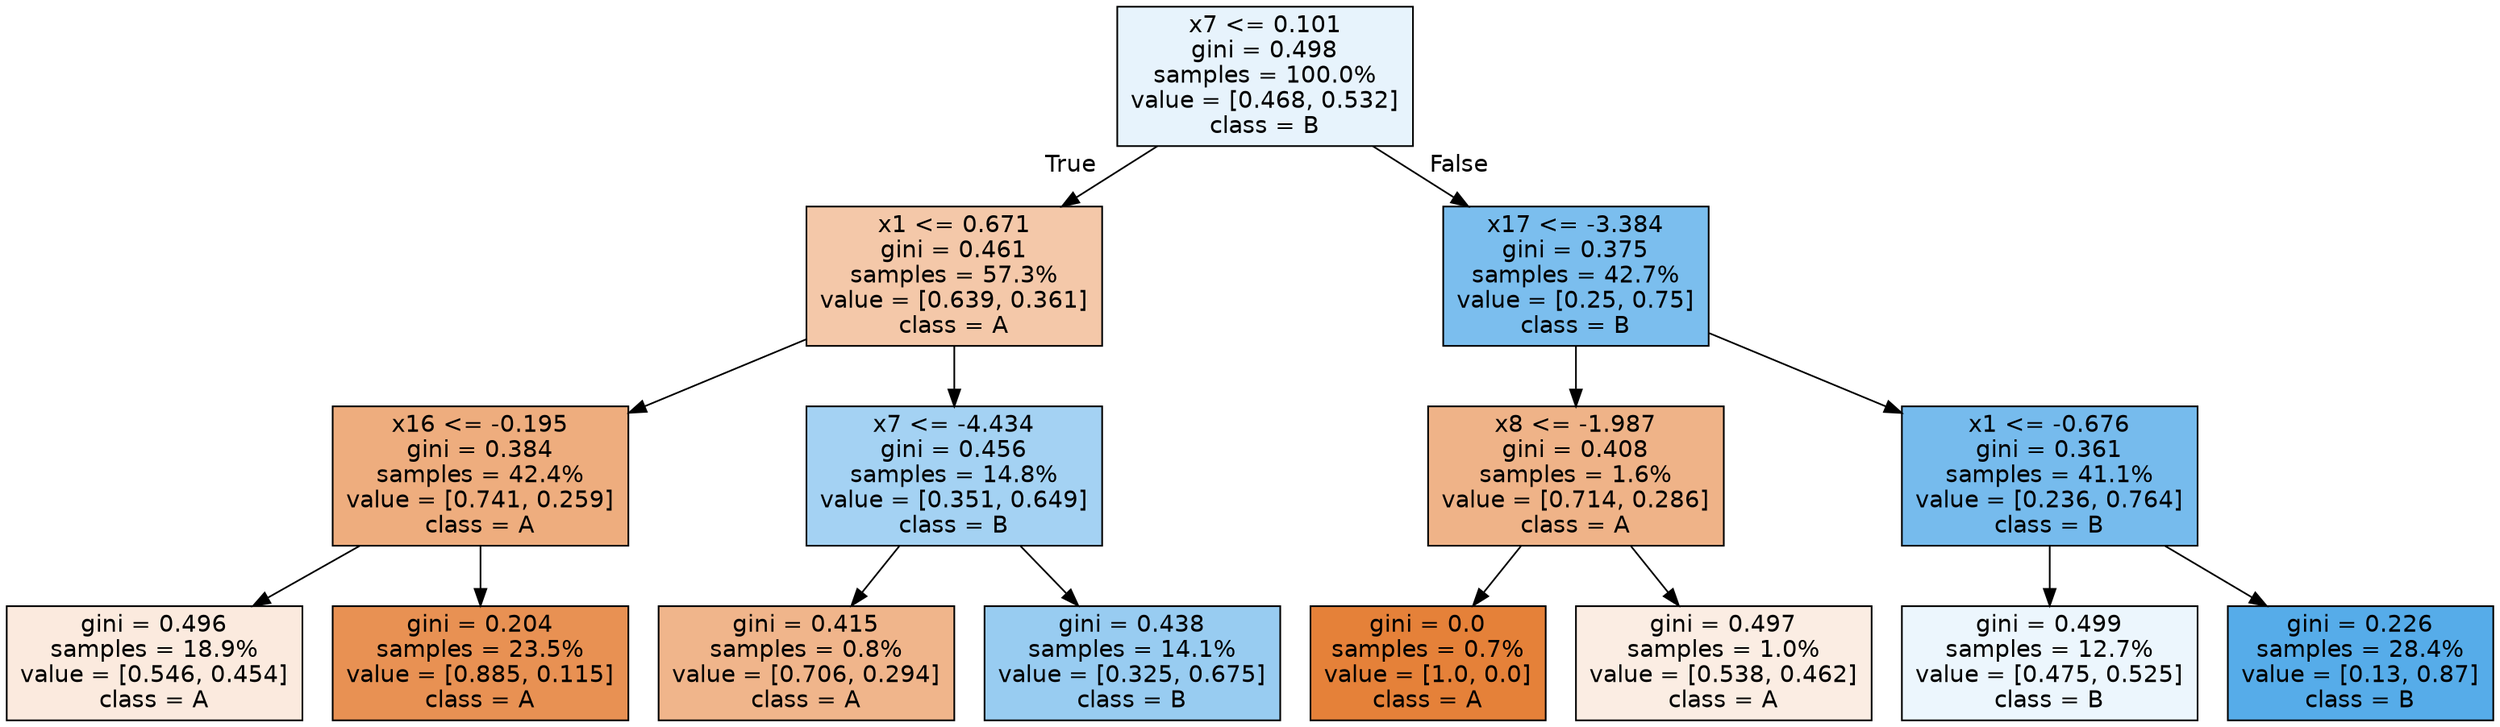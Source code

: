 digraph Tree {
node [shape=box, style="filled", color="black", fontname="helvetica"] ;
edge [fontname="helvetica"] ;
0 [label="x7 <= 0.101\ngini = 0.498\nsamples = 100.0%\nvalue = [0.468, 0.532]\nclass = B", fillcolor="#e7f3fc"] ;
1 [label="x1 <= 0.671\ngini = 0.461\nsamples = 57.3%\nvalue = [0.639, 0.361]\nclass = A", fillcolor="#f4c8a9"] ;
0 -> 1 [labeldistance=2.5, labelangle=45, headlabel="True"] ;
2 [label="x16 <= -0.195\ngini = 0.384\nsamples = 42.4%\nvalue = [0.741, 0.259]\nclass = A", fillcolor="#eead7e"] ;
1 -> 2 ;
3 [label="gini = 0.496\nsamples = 18.9%\nvalue = [0.546, 0.454]\nclass = A", fillcolor="#fbeade"] ;
2 -> 3 ;
4 [label="gini = 0.204\nsamples = 23.5%\nvalue = [0.885, 0.115]\nclass = A", fillcolor="#e89153"] ;
2 -> 4 ;
5 [label="x7 <= -4.434\ngini = 0.456\nsamples = 14.8%\nvalue = [0.351, 0.649]\nclass = B", fillcolor="#a4d2f3"] ;
1 -> 5 ;
6 [label="gini = 0.415\nsamples = 0.8%\nvalue = [0.706, 0.294]\nclass = A", fillcolor="#f0b58b"] ;
5 -> 6 ;
7 [label="gini = 0.438\nsamples = 14.1%\nvalue = [0.325, 0.675]\nclass = B", fillcolor="#98ccf1"] ;
5 -> 7 ;
8 [label="x17 <= -3.384\ngini = 0.375\nsamples = 42.7%\nvalue = [0.25, 0.75]\nclass = B", fillcolor="#7bbeee"] ;
0 -> 8 [labeldistance=2.5, labelangle=-45, headlabel="False"] ;
9 [label="x8 <= -1.987\ngini = 0.408\nsamples = 1.6%\nvalue = [0.714, 0.286]\nclass = A", fillcolor="#efb388"] ;
8 -> 9 ;
10 [label="gini = 0.0\nsamples = 0.7%\nvalue = [1.0, 0.0]\nclass = A", fillcolor="#e58139"] ;
9 -> 10 ;
11 [label="gini = 0.497\nsamples = 1.0%\nvalue = [0.538, 0.462]\nclass = A", fillcolor="#fbede3"] ;
9 -> 11 ;
12 [label="x1 <= -0.676\ngini = 0.361\nsamples = 41.1%\nvalue = [0.236, 0.764]\nclass = B", fillcolor="#76bbed"] ;
8 -> 12 ;
13 [label="gini = 0.499\nsamples = 12.7%\nvalue = [0.475, 0.525]\nclass = B", fillcolor="#ecf6fd"] ;
12 -> 13 ;
14 [label="gini = 0.226\nsamples = 28.4%\nvalue = [0.13, 0.87]\nclass = B", fillcolor="#56ace9"] ;
12 -> 14 ;
}